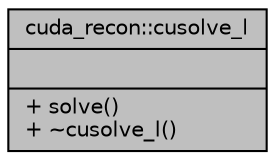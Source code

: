 digraph "cuda_recon::cusolve_l"
{
 // INTERACTIVE_SVG=YES
  bgcolor="transparent";
  edge [fontname="Helvetica",fontsize="10",labelfontname="Helvetica",labelfontsize="10"];
  node [fontname="Helvetica",fontsize="10",shape=record];
  Node8 [label="{cuda_recon::cusolve_l\n||+ solve()\l+ ~cusolve_l()\l}",height=0.2,width=0.4,color="black", fillcolor="grey75", style="filled", fontcolor="black"];
}
